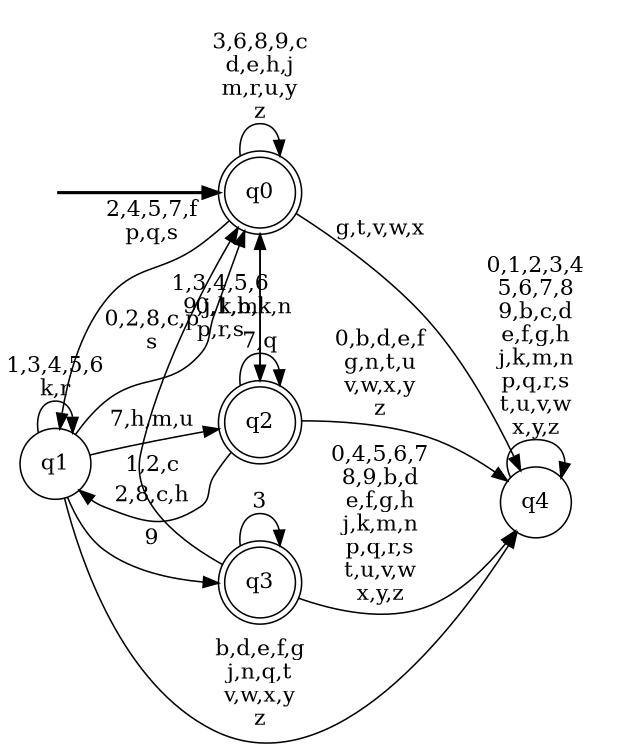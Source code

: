 digraph BlueStar {
__start0 [style = invis, shape = none, label = "", width = 0, height = 0];

rankdir=LR;
size="8,5";

s0 [style="rounded,filled", color="black", fillcolor="white" shape="doublecircle", label="q0"];
s1 [style="filled", color="black", fillcolor="white" shape="circle", label="q1"];
s2 [style="rounded,filled", color="black", fillcolor="white" shape="doublecircle", label="q2"];
s3 [style="rounded,filled", color="black", fillcolor="white" shape="doublecircle", label="q3"];
s4 [style="filled", color="black", fillcolor="white" shape="circle", label="q4"];
subgraph cluster_main { 
	graph [pad=".75", ranksep="0.15", nodesep="0.15"];
	 style=invis; 
	__start0 -> s0 [penwidth=2];
}
s0 -> s0 [label="3,6,8,9,c\nd,e,h,j\nm,r,u,y\nz"];
s0 -> s1 [label="2,4,5,7,f\np,q,s"];
s0 -> s2 [label="0,1,b,k,n"];
s0 -> s4 [label="g,t,v,w,x"];
s1 -> s0 [label="0,2,8,c,p\ns"];
s1 -> s1 [label="1,3,4,5,6\nk,r"];
s1 -> s2 [label="7,h,m,u"];
s1 -> s3 [label="9"];
s1 -> s4 [label="b,d,e,f,g\nj,n,q,t\nv,w,x,y\nz"];
s2 -> s0 [label="1,3,4,5,6\n9,j,k,m\np,r,s"];
s2 -> s1 [label="2,8,c,h"];
s2 -> s2 [label="7,q"];
s2 -> s4 [label="0,b,d,e,f\ng,n,t,u\nv,w,x,y\nz"];
s3 -> s0 [label="1,2,c"];
s3 -> s3 [label="3"];
s3 -> s4 [label="0,4,5,6,7\n8,9,b,d\ne,f,g,h\nj,k,m,n\np,q,r,s\nt,u,v,w\nx,y,z"];
s4 -> s4 [label="0,1,2,3,4\n5,6,7,8\n9,b,c,d\ne,f,g,h\nj,k,m,n\np,q,r,s\nt,u,v,w\nx,y,z"];

}